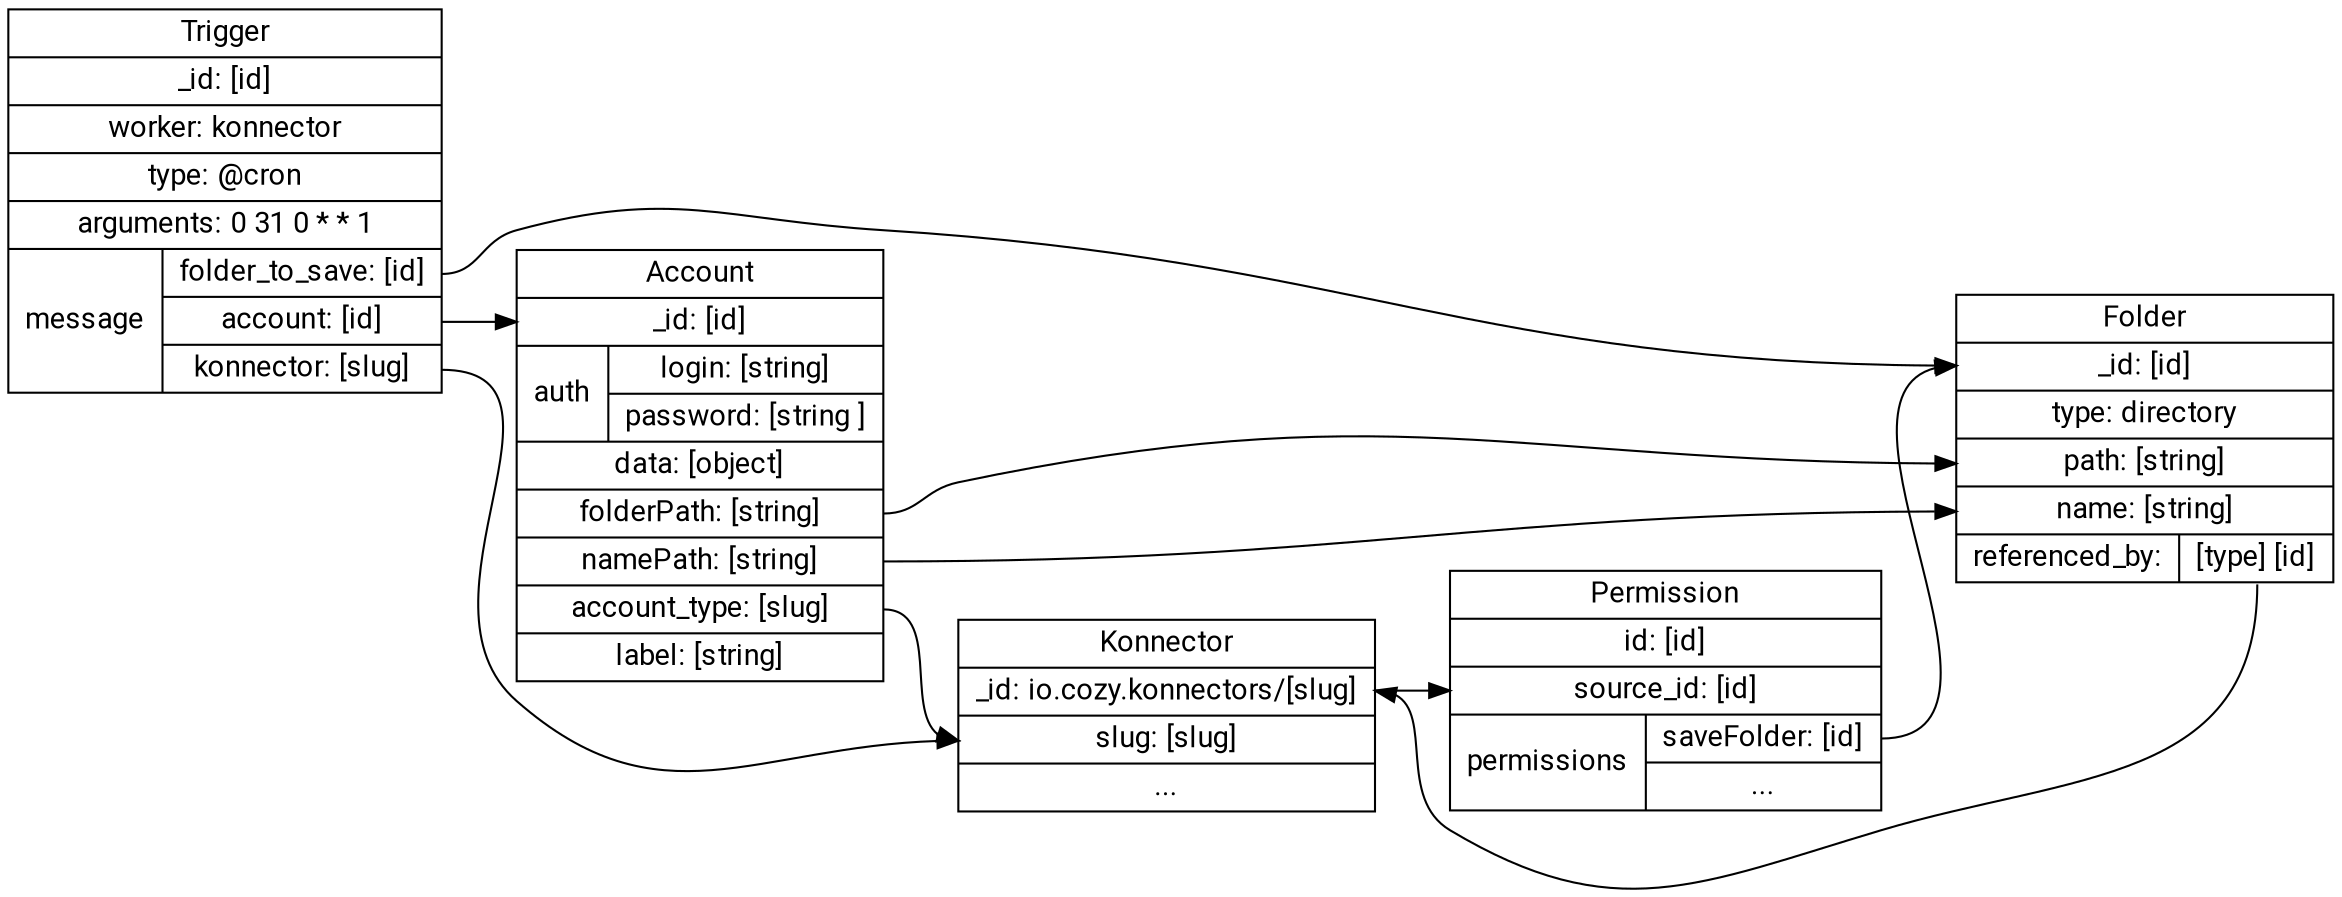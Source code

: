 digraph konnectors {
	graph [rankdir="LR", splines=true];
	node [fontname="roboto"];

	trigger [label="Trigger |<id> _id: [id] | worker: konnector | type: @cron | arguments: 0 31 0 * * 1 | { message | {<f_id> folder_to_save: [id] |<a_id> account: [id] |<k_slug> konnector: [slug] }}", shape="record"];
	permissions [label="Permission |<id> id: [id] |<source_id> source_id: [id] |{ permissions | {<f_id> saveFolder: [id] | ... }}", shape="record"];
	konnector [label="Konnector |<id> _id: io.cozy.konnectors/[slug] |<slug> slug: [slug] | ...", shape="record"];
	account [label="Account |<id> _id: [id] | { auth | { login: [string] | password: [string ]}} | data: [object] |<f_path> folderPath: [string] |<f_name> namePath: [string] |<k_slug> account_type: [slug] | label: [string]", shape="record"];
	folder [label="Folder |<id> _id: [id] | type: directory |<path> path: [string] |<name> name: [string] | {referenced_by: |<ref> [type] [id]}", shape="record"];

	trigger:k_slug -> konnector:slug;
	trigger:a_id -> account:id;
	trigger:f_id -> folder:id;
	konnector:id -> permissions:source_id;
	permissions:f_id -> folder:id;
	account:k_slug -> konnector:slug;
	account:f_path -> folder:path;
	account:f_name -> folder:name;
	folder:ref -> konnector:id;
}
